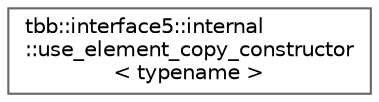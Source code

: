 digraph "类继承关系图"
{
 // LATEX_PDF_SIZE
  bgcolor="transparent";
  edge [fontname=Helvetica,fontsize=10,labelfontname=Helvetica,labelfontsize=10];
  node [fontname=Helvetica,fontsize=10,shape=box,height=0.2,width=0.4];
  rankdir="LR";
  Node0 [id="Node000000",label="tbb::interface5::internal\l::use_element_copy_constructor\l\< typename \>",height=0.2,width=0.4,color="grey40", fillcolor="white", style="filled",URL="$structtbb_1_1interface5_1_1internal_1_1use__element__copy__constructor.html",tooltip=" "];
}
